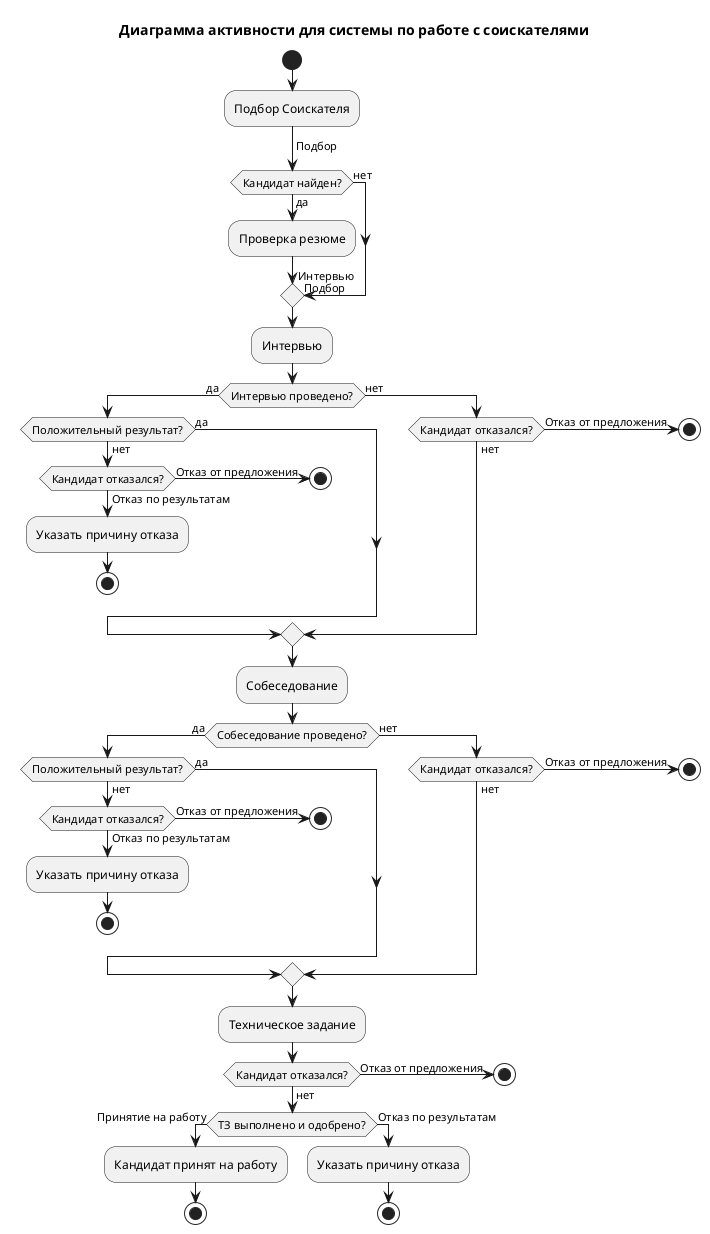 @startuml
!define RECTANGLE activity
title Диаграмма активности для системы по работе с соискателями

start
:Подбор Соискателя;
-> Подбор;
if (Кандидат найден?) then (да)
    :Проверка резюме;
    -> Интервью;
else (нет)
    -> Подбор;
endif

:Интервью;
if (Интервью проведено?) then (да)
    if (Положительный результат?) then (да)
        -> Собеседование;
    else (нет)
        if (Кандидат отказался?) then (да)
            -> Отказ от предложения;
            stop
        else (нет)
            -> Отказ по результатам;
            :Указать причину отказа;
            stop
        endif
    endif
else (нет)
    if (Кандидат отказался?) then (да)
        -> Отказ от предложения;
        stop
    else (нет)
        -> Интервью;
    endif
endif

:Собеседование;
if (Собеседование проведено?) then (да)
    if (Положительный результат?) then (да)
        -> Техническое задание;
    else (нет)
        if (Кандидат отказался?) then (да)
            -> Отказ от предложения;
            stop
        else (нет)
            -> Отказ по результатам;
            :Указать причину отказа;
            stop
        endif
    endif
else (нет)
    if (Кандидат отказался?) then (да)
        -> Отказ от предложения;
        stop
    else (нет)
        -> Собеседование;
    endif
endif

:Техническое задание;
if (Кандидат отказался?) then (да)
    -> Отказ от предложения;
    stop
else (нет)
    if (ТЗ выполнено и одобрено?) then (да)
        -> Принятие на работу;
        :Кандидат принят на работу;
        stop
    else (нет)
        -> Отказ по результатам;
        :Указать причину отказа;
        stop
    endif
endif

@enduml